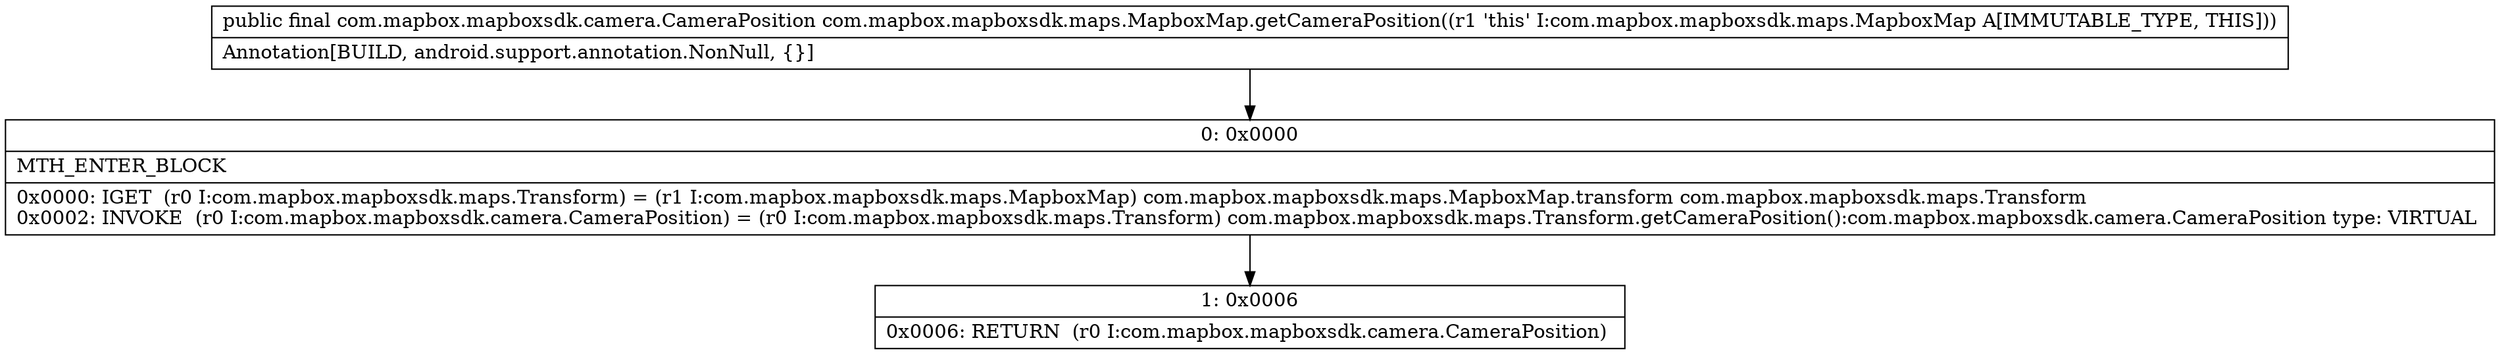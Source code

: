 digraph "CFG forcom.mapbox.mapboxsdk.maps.MapboxMap.getCameraPosition()Lcom\/mapbox\/mapboxsdk\/camera\/CameraPosition;" {
Node_0 [shape=record,label="{0\:\ 0x0000|MTH_ENTER_BLOCK\l|0x0000: IGET  (r0 I:com.mapbox.mapboxsdk.maps.Transform) = (r1 I:com.mapbox.mapboxsdk.maps.MapboxMap) com.mapbox.mapboxsdk.maps.MapboxMap.transform com.mapbox.mapboxsdk.maps.Transform \l0x0002: INVOKE  (r0 I:com.mapbox.mapboxsdk.camera.CameraPosition) = (r0 I:com.mapbox.mapboxsdk.maps.Transform) com.mapbox.mapboxsdk.maps.Transform.getCameraPosition():com.mapbox.mapboxsdk.camera.CameraPosition type: VIRTUAL \l}"];
Node_1 [shape=record,label="{1\:\ 0x0006|0x0006: RETURN  (r0 I:com.mapbox.mapboxsdk.camera.CameraPosition) \l}"];
MethodNode[shape=record,label="{public final com.mapbox.mapboxsdk.camera.CameraPosition com.mapbox.mapboxsdk.maps.MapboxMap.getCameraPosition((r1 'this' I:com.mapbox.mapboxsdk.maps.MapboxMap A[IMMUTABLE_TYPE, THIS]))  | Annotation[BUILD, android.support.annotation.NonNull, \{\}]\l}"];
MethodNode -> Node_0;
Node_0 -> Node_1;
}

